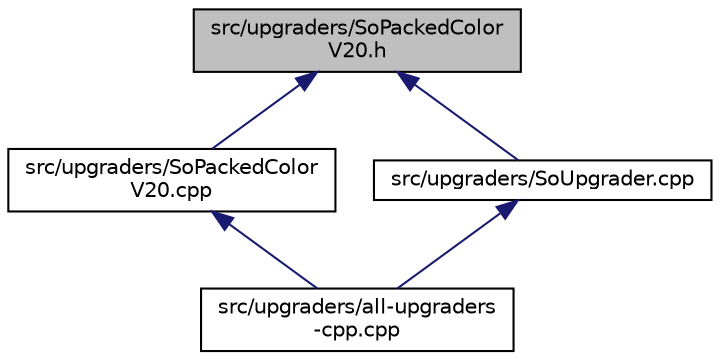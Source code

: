 digraph "src/upgraders/SoPackedColorV20.h"
{
 // LATEX_PDF_SIZE
  edge [fontname="Helvetica",fontsize="10",labelfontname="Helvetica",labelfontsize="10"];
  node [fontname="Helvetica",fontsize="10",shape=record];
  Node1 [label="src/upgraders/SoPackedColor\lV20.h",height=0.2,width=0.4,color="black", fillcolor="grey75", style="filled", fontcolor="black",tooltip=" "];
  Node1 -> Node2 [dir="back",color="midnightblue",fontsize="10",style="solid",fontname="Helvetica"];
  Node2 [label="src/upgraders/SoPackedColor\lV20.cpp",height=0.2,width=0.4,color="black", fillcolor="white", style="filled",URL="$SoPackedColorV20_8cpp.html",tooltip=" "];
  Node2 -> Node3 [dir="back",color="midnightblue",fontsize="10",style="solid",fontname="Helvetica"];
  Node3 [label="src/upgraders/all-upgraders\l-cpp.cpp",height=0.2,width=0.4,color="black", fillcolor="white", style="filled",URL="$all-upgraders-cpp_8cpp.html",tooltip=" "];
  Node1 -> Node4 [dir="back",color="midnightblue",fontsize="10",style="solid",fontname="Helvetica"];
  Node4 [label="src/upgraders/SoUpgrader.cpp",height=0.2,width=0.4,color="black", fillcolor="white", style="filled",URL="$SoUpgrader_8cpp.html",tooltip=" "];
  Node4 -> Node3 [dir="back",color="midnightblue",fontsize="10",style="solid",fontname="Helvetica"];
}
